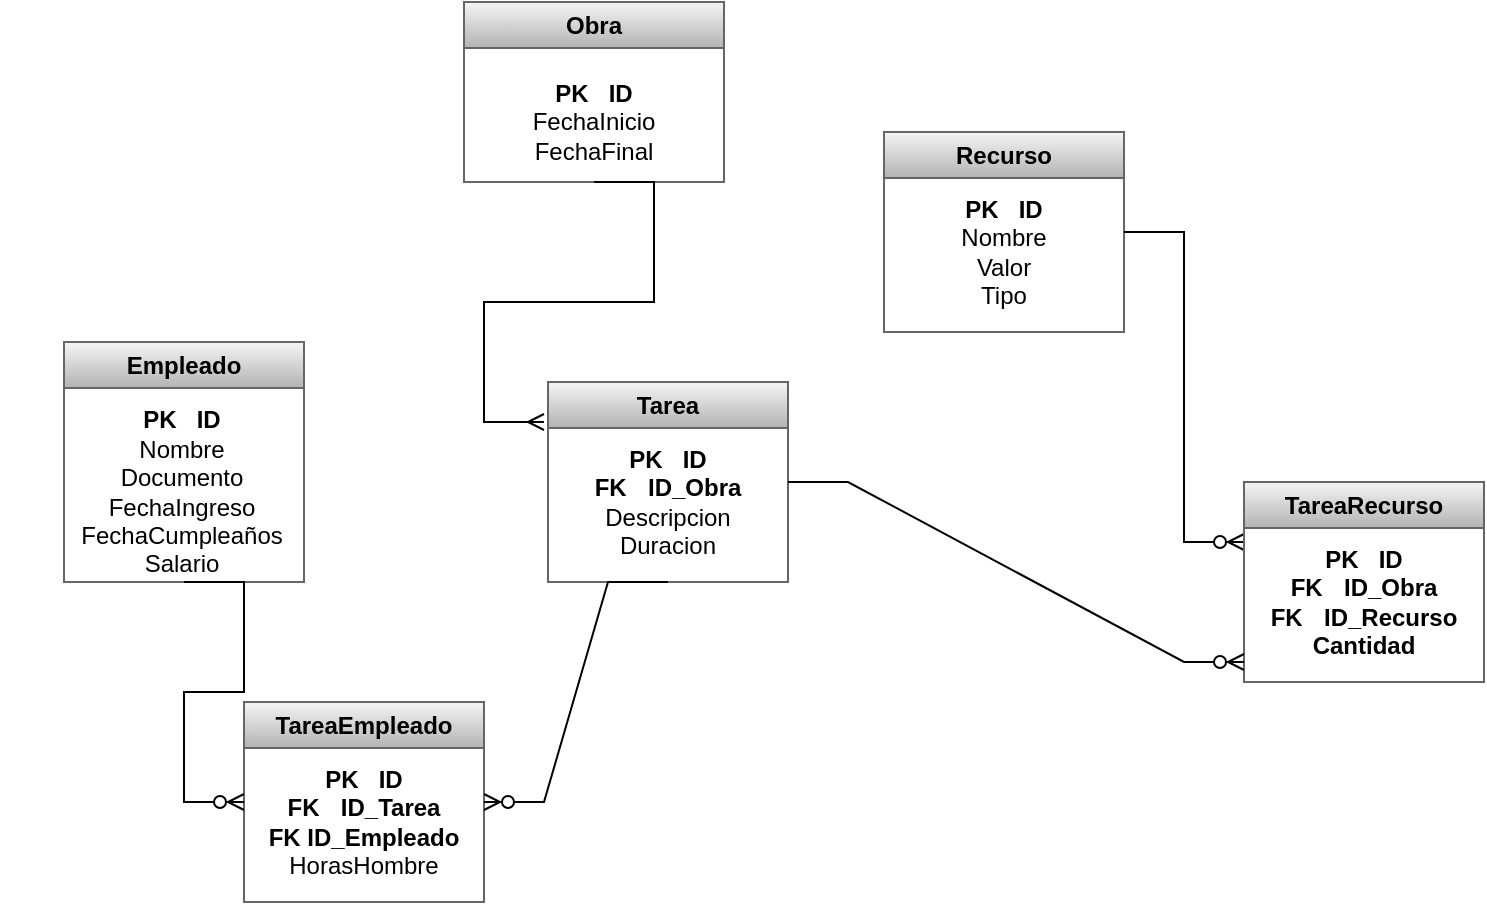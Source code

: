<mxfile version="26.0.16">
  <diagram name="Página-1" id="4V3PpOZgBNtP04M6HIAD">
    <mxGraphModel dx="1947" dy="1687" grid="1" gridSize="10" guides="1" tooltips="1" connect="1" arrows="1" fold="1" page="1" pageScale="1" pageWidth="827" pageHeight="1169" background="light-dark(#FFFFFF,#FFFFFF)" math="0" shadow="0">
      <root>
        <mxCell id="0" />
        <mxCell id="1" parent="0" />
        <mxCell id="YHQT20OmrZywqfg6nnxj-49" value="Empleado" style="swimlane;whiteSpace=wrap;html=1;fillColor=#f5f5f5;strokeColor=#666666;gradientColor=#b3b3b3;" parent="1" vertex="1">
          <mxGeometry x="-200" y="-70" width="120" height="120" as="geometry" />
        </mxCell>
        <mxCell id="YHQT20OmrZywqfg6nnxj-50" value="&lt;blockquote style=&quot;margin: 0 0 0 40px; border: none; padding: 0px;&quot;&gt;&lt;b&gt;PK&amp;nbsp;&lt;span style=&quot;white-space: pre;&quot;&gt;&lt;span style=&quot;white-space: pre;&quot;&gt;&#x9;&lt;/span&gt;&lt;/span&gt;ID&lt;/b&gt;&lt;/blockquote&gt;&lt;blockquote style=&quot;margin: 0 0 0 40px; border: none; padding: 0px;&quot;&gt;Nombre&lt;/blockquote&gt;&lt;blockquote style=&quot;margin: 0 0 0 40px; border: none; padding: 0px;&quot;&gt;Documento&lt;/blockquote&gt;&lt;blockquote style=&quot;margin: 0 0 0 40px; border: none; padding: 0px;&quot;&gt;FechaIngreso&lt;/blockquote&gt;&lt;blockquote style=&quot;margin: 0 0 0 40px; border: none; padding: 0px;&quot;&gt;FechaCumpleaños&lt;/blockquote&gt;&lt;blockquote style=&quot;margin: 0 0 0 40px; border: none; padding: 0px;&quot;&gt;Salario&lt;/blockquote&gt;" style="text;html=1;align=center;verticalAlign=middle;whiteSpace=wrap;rounded=0;" parent="YHQT20OmrZywqfg6nnxj-49" vertex="1">
          <mxGeometry x="4" y="60" width="70" height="30" as="geometry" />
        </mxCell>
        <mxCell id="YHQT20OmrZywqfg6nnxj-58" value="Obra" style="swimlane;whiteSpace=wrap;html=1;fillColor=#f5f5f5;strokeColor=#666666;gradientColor=#b3b3b3;" parent="1" vertex="1">
          <mxGeometry y="-240" width="130" height="90" as="geometry" />
        </mxCell>
        <mxCell id="YHQT20OmrZywqfg6nnxj-59" value="&lt;blockquote style=&quot;margin: 0 0 0 40px; border: none; padding: 0px;&quot;&gt;&lt;b&gt;PK&amp;nbsp;&lt;span style=&quot;white-space: pre;&quot;&gt;&lt;span style=&quot;white-space: pre;&quot;&gt;&#x9;&lt;/span&gt;&lt;/span&gt;ID&lt;/b&gt;&lt;/blockquote&gt;&lt;blockquote style=&quot;margin: 0 0 0 40px; border: none; padding: 0px;&quot;&gt;FechaInicio&lt;/blockquote&gt;&lt;blockquote style=&quot;margin: 0 0 0 40px; border: none; padding: 0px;&quot;&gt;FechaFinal&lt;/blockquote&gt;" style="text;html=1;align=center;verticalAlign=middle;whiteSpace=wrap;rounded=0;" parent="YHQT20OmrZywqfg6nnxj-58" vertex="1">
          <mxGeometry x="10" y="45" width="70" height="30" as="geometry" />
        </mxCell>
        <mxCell id="YHQT20OmrZywqfg6nnxj-60" value="TareaEmpleado" style="swimlane;whiteSpace=wrap;html=1;fillColor=#f5f5f5;strokeColor=#666666;gradientColor=#b3b3b3;" parent="1" vertex="1">
          <mxGeometry x="-110" y="110" width="120" height="100" as="geometry" />
        </mxCell>
        <mxCell id="YHQT20OmrZywqfg6nnxj-61" value="&lt;blockquote style=&quot;margin: 0 0 0 40px; border: none; padding: 0px;&quot;&gt;&lt;b&gt;PK&amp;nbsp;&lt;span style=&quot;white-space: pre;&quot;&gt;&lt;span style=&quot;white-space: pre;&quot;&gt;&#x9;&lt;/span&gt;&lt;/span&gt;ID&lt;/b&gt;&lt;/blockquote&gt;&lt;blockquote style=&quot;margin: 0 0 0 40px; border: none; padding: 0px;&quot;&gt;&lt;b&gt;FK&amp;nbsp;&lt;span style=&quot;white-space: pre;&quot;&gt;&#x9;&lt;/span&gt;ID_Tarea&lt;/b&gt;&lt;/blockquote&gt;&lt;blockquote style=&quot;margin: 0 0 0 40px; border: none; padding: 0px;&quot;&gt;&lt;b&gt;FK ID_Empleado&lt;/b&gt;&lt;/blockquote&gt;&lt;blockquote style=&quot;margin: 0 0 0 40px; border: none; padding: 0px;&quot;&gt;HorasHombre&lt;/blockquote&gt;" style="text;html=1;align=center;verticalAlign=middle;whiteSpace=wrap;rounded=0;" parent="YHQT20OmrZywqfg6nnxj-60" vertex="1">
          <mxGeometry x="-30" y="45" width="140" height="30" as="geometry" />
        </mxCell>
        <mxCell id="YHQT20OmrZywqfg6nnxj-62" value="Tarea" style="swimlane;whiteSpace=wrap;html=1;fillColor=#f5f5f5;strokeColor=#666666;gradientColor=#b3b3b3;" parent="1" vertex="1">
          <mxGeometry x="42" y="-50" width="120" height="100" as="geometry" />
        </mxCell>
        <mxCell id="YHQT20OmrZywqfg6nnxj-63" value="&lt;blockquote style=&quot;margin: 0 0 0 40px; border: none; padding: 0px;&quot;&gt;&lt;b&gt;PK&amp;nbsp;&lt;span style=&quot;white-space: pre;&quot;&gt;&lt;span style=&quot;white-space: pre;&quot;&gt;&#x9;&lt;/span&gt;&lt;/span&gt;ID&lt;/b&gt;&lt;/blockquote&gt;&lt;blockquote style=&quot;margin: 0 0 0 40px; border: none; padding: 0px;&quot;&gt;&lt;b&gt;FK&amp;nbsp;&lt;span style=&quot;white-space: pre;&quot;&gt;&#x9;&lt;/span&gt;ID_Obra&lt;/b&gt;&lt;/blockquote&gt;&lt;blockquote style=&quot;margin: 0 0 0 40px; border: none; padding: 0px;&quot;&gt;Descripcion&lt;/blockquote&gt;&lt;blockquote style=&quot;margin: 0 0 0 40px; border: none; padding: 0px;&quot;&gt;Duracion&lt;/blockquote&gt;" style="text;html=1;align=center;verticalAlign=middle;whiteSpace=wrap;rounded=0;" parent="YHQT20OmrZywqfg6nnxj-62" vertex="1">
          <mxGeometry x="-30" y="45" width="140" height="30" as="geometry" />
        </mxCell>
        <mxCell id="YHQT20OmrZywqfg6nnxj-68" value="" style="edgeStyle=entityRelationEdgeStyle;fontSize=12;html=1;endArrow=ERmany;rounded=0;exitX=0.5;exitY=1;exitDx=0;exitDy=0;" parent="1" source="YHQT20OmrZywqfg6nnxj-58" edge="1">
          <mxGeometry width="100" height="100" relative="1" as="geometry">
            <mxPoint x="130" y="-180" as="sourcePoint" />
            <mxPoint x="40" y="-30" as="targetPoint" />
            <Array as="points">
              <mxPoint x="110" y="-100" />
            </Array>
          </mxGeometry>
        </mxCell>
        <mxCell id="YHQT20OmrZywqfg6nnxj-69" value="" style="edgeStyle=entityRelationEdgeStyle;fontSize=12;html=1;endArrow=ERzeroToMany;endFill=1;rounded=0;exitX=0.5;exitY=1;exitDx=0;exitDy=0;entryX=1;entryY=0.5;entryDx=0;entryDy=0;" parent="1" source="YHQT20OmrZywqfg6nnxj-62" target="YHQT20OmrZywqfg6nnxj-60" edge="1">
          <mxGeometry width="100" height="100" relative="1" as="geometry">
            <mxPoint x="-30" y="250" as="sourcePoint" />
            <mxPoint x="70" y="150" as="targetPoint" />
          </mxGeometry>
        </mxCell>
        <mxCell id="YHQT20OmrZywqfg6nnxj-70" value="" style="edgeStyle=entityRelationEdgeStyle;fontSize=12;html=1;endArrow=ERzeroToMany;endFill=1;rounded=0;exitX=0.5;exitY=1;exitDx=0;exitDy=0;" parent="1" source="YHQT20OmrZywqfg6nnxj-49" edge="1">
          <mxGeometry width="100" height="100" relative="1" as="geometry">
            <mxPoint x="-210" y="260" as="sourcePoint" />
            <mxPoint x="-110" y="160" as="targetPoint" />
          </mxGeometry>
        </mxCell>
        <mxCell id="YHQT20OmrZywqfg6nnxj-73" value="" style="group" parent="1" vertex="1" connectable="0">
          <mxGeometry x="210" y="-175" width="300" height="350" as="geometry" />
        </mxCell>
        <mxCell id="YHQT20OmrZywqfg6nnxj-66" value="Recurso" style="swimlane;whiteSpace=wrap;html=1;fillColor=#f5f5f5;strokeColor=#666666;gradientColor=#b3b3b3;" parent="YHQT20OmrZywqfg6nnxj-73" vertex="1">
          <mxGeometry width="120" height="100" as="geometry" />
        </mxCell>
        <mxCell id="YHQT20OmrZywqfg6nnxj-67" value="&lt;blockquote style=&quot;margin: 0 0 0 40px; border: none; padding: 0px;&quot;&gt;&lt;b&gt;PK&amp;nbsp;&lt;span style=&quot;white-space: pre;&quot;&gt;&lt;span style=&quot;white-space: pre;&quot;&gt;&#x9;&lt;/span&gt;&lt;/span&gt;ID&lt;/b&gt;&lt;/blockquote&gt;&lt;blockquote style=&quot;margin: 0 0 0 40px; border: none; padding: 0px;&quot;&gt;Nombre&lt;/blockquote&gt;&lt;blockquote style=&quot;margin: 0 0 0 40px; border: none; padding: 0px;&quot;&gt;Valor&lt;/blockquote&gt;&lt;blockquote style=&quot;margin: 0 0 0 40px; border: none; padding: 0px;&quot;&gt;Tipo&lt;/blockquote&gt;" style="text;html=1;align=center;verticalAlign=middle;whiteSpace=wrap;rounded=0;" parent="YHQT20OmrZywqfg6nnxj-66" vertex="1">
          <mxGeometry x="-30" y="45" width="140" height="30" as="geometry" />
        </mxCell>
        <mxCell id="YHQT20OmrZywqfg6nnxj-74" value="" style="edgeStyle=entityRelationEdgeStyle;fontSize=12;html=1;endArrow=ERzeroToMany;endFill=1;rounded=0;exitX=1;exitY=0.5;exitDx=0;exitDy=0;" parent="YHQT20OmrZywqfg6nnxj-73" source="YHQT20OmrZywqfg6nnxj-66" edge="1">
          <mxGeometry width="100" height="100" relative="1" as="geometry">
            <mxPoint x="80" y="400" as="sourcePoint" />
            <mxPoint x="180" y="205" as="targetPoint" />
            <Array as="points">
              <mxPoint x="160" y="195" />
            </Array>
          </mxGeometry>
        </mxCell>
        <mxCell id="YHQT20OmrZywqfg6nnxj-64" value="TareaRecurso" style="swimlane;whiteSpace=wrap;html=1;fillColor=#f5f5f5;strokeColor=#666666;gradientColor=#b3b3b3;" parent="YHQT20OmrZywqfg6nnxj-73" vertex="1">
          <mxGeometry x="180" y="175" width="120" height="100" as="geometry" />
        </mxCell>
        <mxCell id="YHQT20OmrZywqfg6nnxj-65" value="&lt;blockquote style=&quot;margin: 0 0 0 40px; border: none; padding: 0px;&quot;&gt;&lt;b&gt;PK&amp;nbsp;&lt;span style=&quot;white-space: pre;&quot;&gt;&lt;span style=&quot;white-space: pre;&quot;&gt;&#x9;&lt;/span&gt;&lt;/span&gt;ID&lt;/b&gt;&lt;/blockquote&gt;&lt;blockquote style=&quot;margin: 0 0 0 40px; border: none; padding: 0px;&quot;&gt;&lt;b&gt;FK&amp;nbsp;&lt;span style=&quot;white-space: pre;&quot;&gt;&#x9;&lt;/span&gt;ID_Obra&lt;/b&gt;&lt;/blockquote&gt;&lt;blockquote style=&quot;margin: 0 0 0 40px; border: none; padding: 0px;&quot;&gt;&lt;b&gt;FK&amp;nbsp;&lt;span style=&quot;white-space: pre;&quot;&gt;&#x9;&lt;/span&gt;ID_Recurso&lt;/b&gt;&lt;/blockquote&gt;&lt;blockquote style=&quot;margin: 0 0 0 40px; border: none; padding: 0px;&quot;&gt;&lt;b&gt;Cantidad&lt;/b&gt;&lt;/blockquote&gt;" style="text;html=1;align=center;verticalAlign=middle;whiteSpace=wrap;rounded=0;" parent="YHQT20OmrZywqfg6nnxj-64" vertex="1">
          <mxGeometry x="-30" y="45" width="140" height="30" as="geometry" />
        </mxCell>
        <mxCell id="YHQT20OmrZywqfg6nnxj-75" value="" style="edgeStyle=entityRelationEdgeStyle;fontSize=12;html=1;endArrow=ERzeroToMany;endFill=1;rounded=0;entryX=0.25;entryY=1;entryDx=0;entryDy=0;exitX=1;exitY=0.5;exitDx=0;exitDy=0;" parent="YHQT20OmrZywqfg6nnxj-73" source="YHQT20OmrZywqfg6nnxj-62" edge="1">
          <mxGeometry width="100" height="100" relative="1" as="geometry">
            <mxPoint x="90" y="385" as="sourcePoint" />
            <mxPoint x="180" y="265" as="targetPoint" />
          </mxGeometry>
        </mxCell>
      </root>
    </mxGraphModel>
  </diagram>
</mxfile>
